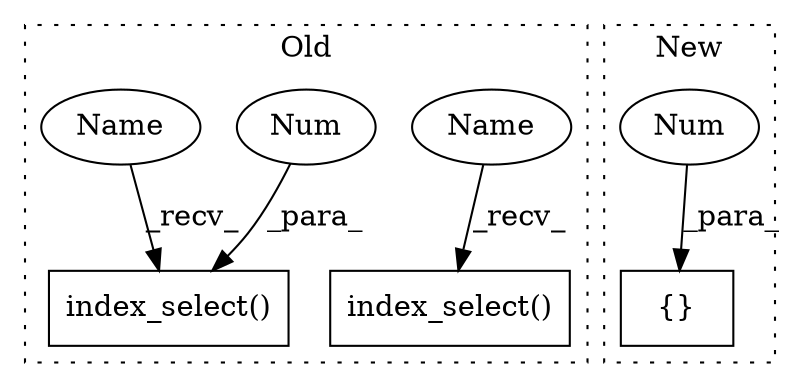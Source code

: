 digraph G {
subgraph cluster0 {
1 [label="index_select()" a="75" s="17669,17711" l="19,1" shape="box"];
4 [label="Num" a="76" s="17701" l="1" shape="ellipse"];
5 [label="index_select()" a="75" s="17820,17862" l="19,1" shape="box"];
6 [label="Name" a="87" s="17820" l="5" shape="ellipse"];
7 [label="Name" a="87" s="17669" l="5" shape="ellipse"];
label = "Old";
style="dotted";
}
subgraph cluster1 {
2 [label="{}" a="59" s="16688,16719" l="1,0" shape="box"];
3 [label="Num" a="76" s="16717" l="2" shape="ellipse"];
label = "New";
style="dotted";
}
3 -> 2 [label="_para_"];
4 -> 1 [label="_para_"];
6 -> 5 [label="_recv_"];
7 -> 1 [label="_recv_"];
}
